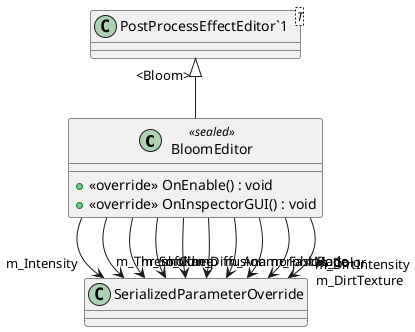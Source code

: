 @startuml
class BloomEditor <<sealed>> {
    + <<override>> OnEnable() : void
    + <<override>> OnInspectorGUI() : void
}
class "PostProcessEffectEditor`1"<T> {
}
"PostProcessEffectEditor`1" "<Bloom>" <|-- BloomEditor
BloomEditor --> "m_Intensity" SerializedParameterOverride
BloomEditor --> "m_Threshold" SerializedParameterOverride
BloomEditor --> "m_SoftKnee" SerializedParameterOverride
BloomEditor --> "m_Clamp" SerializedParameterOverride
BloomEditor --> "m_Diffusion" SerializedParameterOverride
BloomEditor --> "m_AnamorphicRatio" SerializedParameterOverride
BloomEditor --> "m_Color" SerializedParameterOverride
BloomEditor --> "m_FastMode" SerializedParameterOverride
BloomEditor --> "m_DirtTexture" SerializedParameterOverride
BloomEditor --> "m_DirtIntensity" SerializedParameterOverride
@enduml

